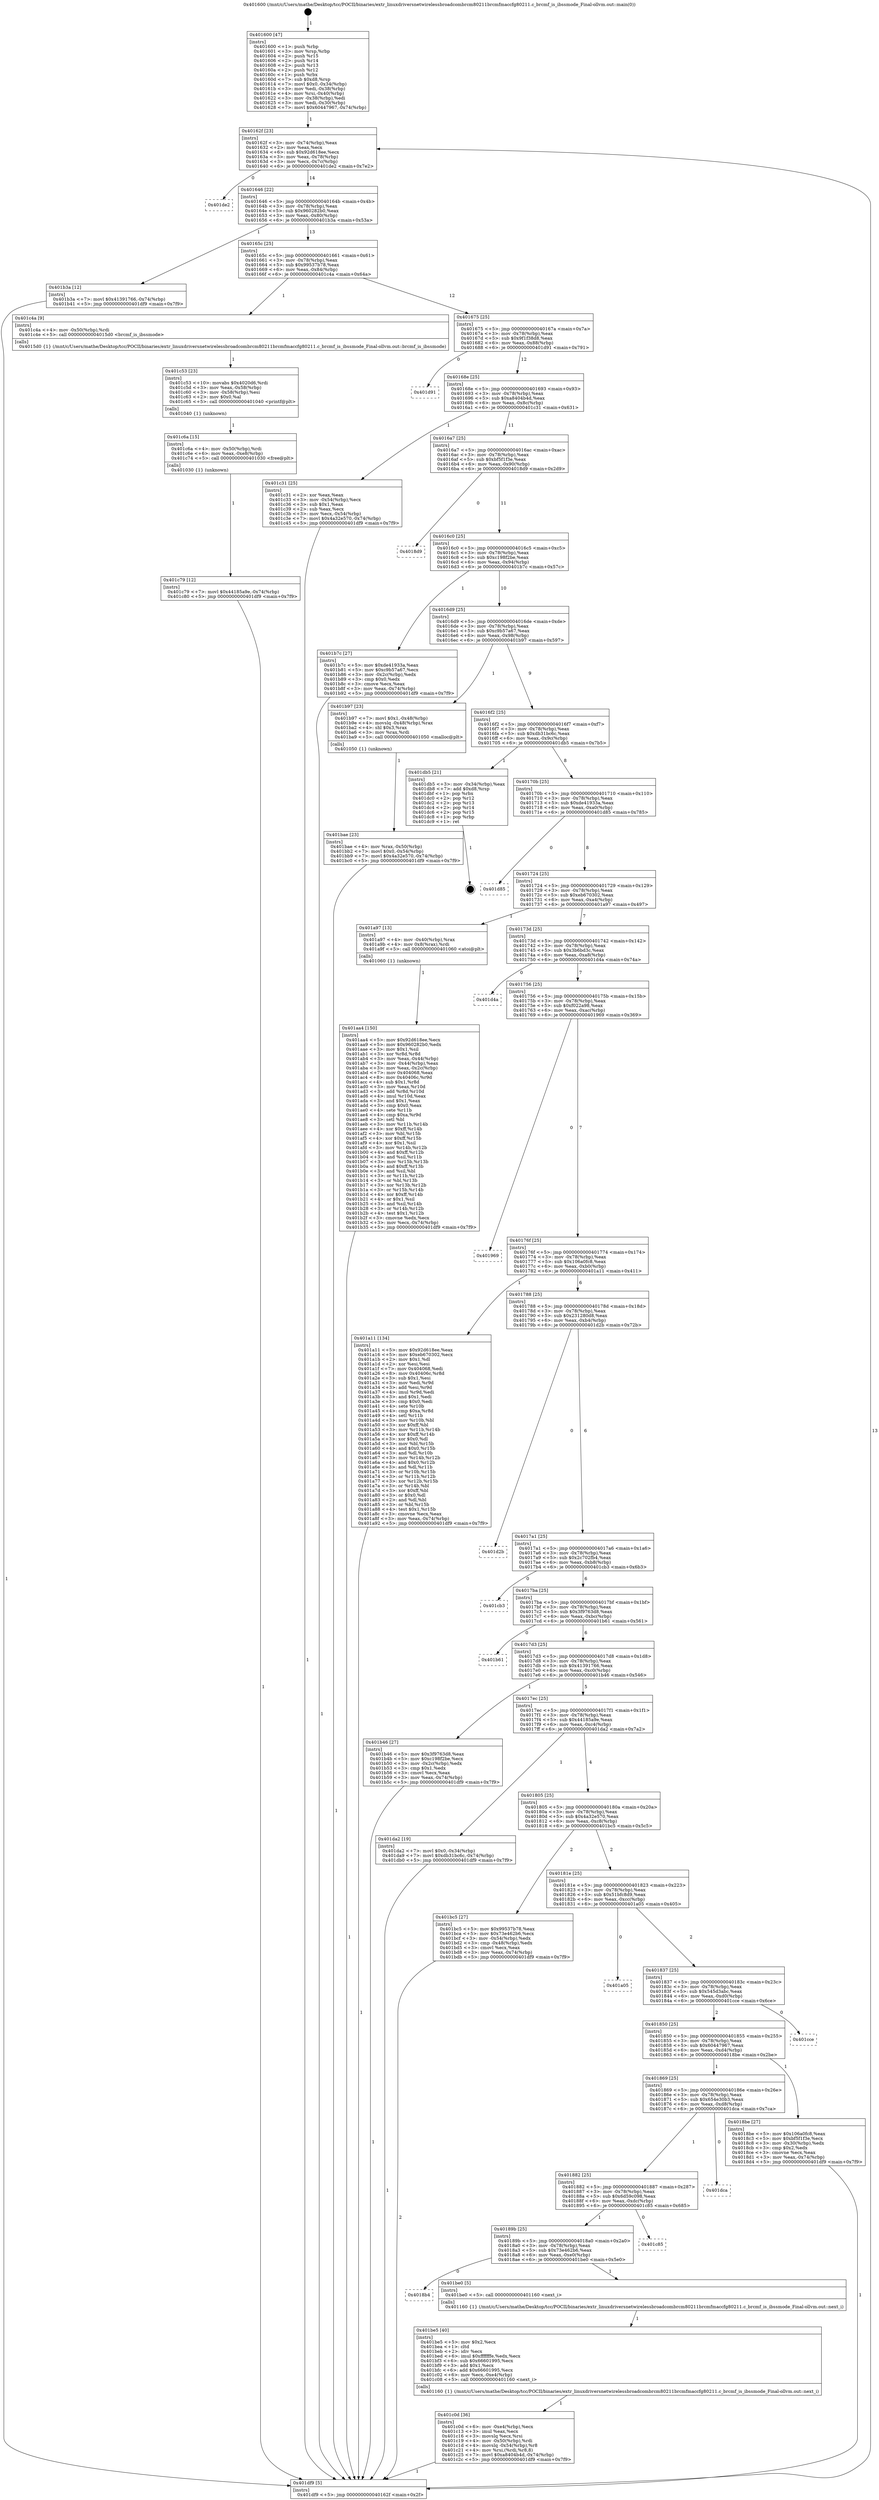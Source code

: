 digraph "0x401600" {
  label = "0x401600 (/mnt/c/Users/mathe/Desktop/tcc/POCII/binaries/extr_linuxdriversnetwirelessbroadcombrcm80211brcmfmaccfg80211.c_brcmf_is_ibssmode_Final-ollvm.out::main(0))"
  labelloc = "t"
  node[shape=record]

  Entry [label="",width=0.3,height=0.3,shape=circle,fillcolor=black,style=filled]
  "0x40162f" [label="{
     0x40162f [23]\l
     | [instrs]\l
     &nbsp;&nbsp;0x40162f \<+3\>: mov -0x74(%rbp),%eax\l
     &nbsp;&nbsp;0x401632 \<+2\>: mov %eax,%ecx\l
     &nbsp;&nbsp;0x401634 \<+6\>: sub $0x92d618ee,%ecx\l
     &nbsp;&nbsp;0x40163a \<+3\>: mov %eax,-0x78(%rbp)\l
     &nbsp;&nbsp;0x40163d \<+3\>: mov %ecx,-0x7c(%rbp)\l
     &nbsp;&nbsp;0x401640 \<+6\>: je 0000000000401de2 \<main+0x7e2\>\l
  }"]
  "0x401de2" [label="{
     0x401de2\l
  }", style=dashed]
  "0x401646" [label="{
     0x401646 [22]\l
     | [instrs]\l
     &nbsp;&nbsp;0x401646 \<+5\>: jmp 000000000040164b \<main+0x4b\>\l
     &nbsp;&nbsp;0x40164b \<+3\>: mov -0x78(%rbp),%eax\l
     &nbsp;&nbsp;0x40164e \<+5\>: sub $0x960282b0,%eax\l
     &nbsp;&nbsp;0x401653 \<+3\>: mov %eax,-0x80(%rbp)\l
     &nbsp;&nbsp;0x401656 \<+6\>: je 0000000000401b3a \<main+0x53a\>\l
  }"]
  Exit [label="",width=0.3,height=0.3,shape=circle,fillcolor=black,style=filled,peripheries=2]
  "0x401b3a" [label="{
     0x401b3a [12]\l
     | [instrs]\l
     &nbsp;&nbsp;0x401b3a \<+7\>: movl $0x41391766,-0x74(%rbp)\l
     &nbsp;&nbsp;0x401b41 \<+5\>: jmp 0000000000401df9 \<main+0x7f9\>\l
  }"]
  "0x40165c" [label="{
     0x40165c [25]\l
     | [instrs]\l
     &nbsp;&nbsp;0x40165c \<+5\>: jmp 0000000000401661 \<main+0x61\>\l
     &nbsp;&nbsp;0x401661 \<+3\>: mov -0x78(%rbp),%eax\l
     &nbsp;&nbsp;0x401664 \<+5\>: sub $0x99537b78,%eax\l
     &nbsp;&nbsp;0x401669 \<+6\>: mov %eax,-0x84(%rbp)\l
     &nbsp;&nbsp;0x40166f \<+6\>: je 0000000000401c4a \<main+0x64a\>\l
  }"]
  "0x401c79" [label="{
     0x401c79 [12]\l
     | [instrs]\l
     &nbsp;&nbsp;0x401c79 \<+7\>: movl $0x44185a9e,-0x74(%rbp)\l
     &nbsp;&nbsp;0x401c80 \<+5\>: jmp 0000000000401df9 \<main+0x7f9\>\l
  }"]
  "0x401c4a" [label="{
     0x401c4a [9]\l
     | [instrs]\l
     &nbsp;&nbsp;0x401c4a \<+4\>: mov -0x50(%rbp),%rdi\l
     &nbsp;&nbsp;0x401c4e \<+5\>: call 00000000004015d0 \<brcmf_is_ibssmode\>\l
     | [calls]\l
     &nbsp;&nbsp;0x4015d0 \{1\} (/mnt/c/Users/mathe/Desktop/tcc/POCII/binaries/extr_linuxdriversnetwirelessbroadcombrcm80211brcmfmaccfg80211.c_brcmf_is_ibssmode_Final-ollvm.out::brcmf_is_ibssmode)\l
  }"]
  "0x401675" [label="{
     0x401675 [25]\l
     | [instrs]\l
     &nbsp;&nbsp;0x401675 \<+5\>: jmp 000000000040167a \<main+0x7a\>\l
     &nbsp;&nbsp;0x40167a \<+3\>: mov -0x78(%rbp),%eax\l
     &nbsp;&nbsp;0x40167d \<+5\>: sub $0x9f1f38d8,%eax\l
     &nbsp;&nbsp;0x401682 \<+6\>: mov %eax,-0x88(%rbp)\l
     &nbsp;&nbsp;0x401688 \<+6\>: je 0000000000401d91 \<main+0x791\>\l
  }"]
  "0x401c6a" [label="{
     0x401c6a [15]\l
     | [instrs]\l
     &nbsp;&nbsp;0x401c6a \<+4\>: mov -0x50(%rbp),%rdi\l
     &nbsp;&nbsp;0x401c6e \<+6\>: mov %eax,-0xe8(%rbp)\l
     &nbsp;&nbsp;0x401c74 \<+5\>: call 0000000000401030 \<free@plt\>\l
     | [calls]\l
     &nbsp;&nbsp;0x401030 \{1\} (unknown)\l
  }"]
  "0x401d91" [label="{
     0x401d91\l
  }", style=dashed]
  "0x40168e" [label="{
     0x40168e [25]\l
     | [instrs]\l
     &nbsp;&nbsp;0x40168e \<+5\>: jmp 0000000000401693 \<main+0x93\>\l
     &nbsp;&nbsp;0x401693 \<+3\>: mov -0x78(%rbp),%eax\l
     &nbsp;&nbsp;0x401696 \<+5\>: sub $0xa8404b4d,%eax\l
     &nbsp;&nbsp;0x40169b \<+6\>: mov %eax,-0x8c(%rbp)\l
     &nbsp;&nbsp;0x4016a1 \<+6\>: je 0000000000401c31 \<main+0x631\>\l
  }"]
  "0x401c53" [label="{
     0x401c53 [23]\l
     | [instrs]\l
     &nbsp;&nbsp;0x401c53 \<+10\>: movabs $0x4020d6,%rdi\l
     &nbsp;&nbsp;0x401c5d \<+3\>: mov %eax,-0x58(%rbp)\l
     &nbsp;&nbsp;0x401c60 \<+3\>: mov -0x58(%rbp),%esi\l
     &nbsp;&nbsp;0x401c63 \<+2\>: mov $0x0,%al\l
     &nbsp;&nbsp;0x401c65 \<+5\>: call 0000000000401040 \<printf@plt\>\l
     | [calls]\l
     &nbsp;&nbsp;0x401040 \{1\} (unknown)\l
  }"]
  "0x401c31" [label="{
     0x401c31 [25]\l
     | [instrs]\l
     &nbsp;&nbsp;0x401c31 \<+2\>: xor %eax,%eax\l
     &nbsp;&nbsp;0x401c33 \<+3\>: mov -0x54(%rbp),%ecx\l
     &nbsp;&nbsp;0x401c36 \<+3\>: sub $0x1,%eax\l
     &nbsp;&nbsp;0x401c39 \<+2\>: sub %eax,%ecx\l
     &nbsp;&nbsp;0x401c3b \<+3\>: mov %ecx,-0x54(%rbp)\l
     &nbsp;&nbsp;0x401c3e \<+7\>: movl $0x4a32e570,-0x74(%rbp)\l
     &nbsp;&nbsp;0x401c45 \<+5\>: jmp 0000000000401df9 \<main+0x7f9\>\l
  }"]
  "0x4016a7" [label="{
     0x4016a7 [25]\l
     | [instrs]\l
     &nbsp;&nbsp;0x4016a7 \<+5\>: jmp 00000000004016ac \<main+0xac\>\l
     &nbsp;&nbsp;0x4016ac \<+3\>: mov -0x78(%rbp),%eax\l
     &nbsp;&nbsp;0x4016af \<+5\>: sub $0xbf5f1f3e,%eax\l
     &nbsp;&nbsp;0x4016b4 \<+6\>: mov %eax,-0x90(%rbp)\l
     &nbsp;&nbsp;0x4016ba \<+6\>: je 00000000004018d9 \<main+0x2d9\>\l
  }"]
  "0x401c0d" [label="{
     0x401c0d [36]\l
     | [instrs]\l
     &nbsp;&nbsp;0x401c0d \<+6\>: mov -0xe4(%rbp),%ecx\l
     &nbsp;&nbsp;0x401c13 \<+3\>: imul %eax,%ecx\l
     &nbsp;&nbsp;0x401c16 \<+3\>: movslq %ecx,%rsi\l
     &nbsp;&nbsp;0x401c19 \<+4\>: mov -0x50(%rbp),%rdi\l
     &nbsp;&nbsp;0x401c1d \<+4\>: movslq -0x54(%rbp),%r8\l
     &nbsp;&nbsp;0x401c21 \<+4\>: mov %rsi,(%rdi,%r8,8)\l
     &nbsp;&nbsp;0x401c25 \<+7\>: movl $0xa8404b4d,-0x74(%rbp)\l
     &nbsp;&nbsp;0x401c2c \<+5\>: jmp 0000000000401df9 \<main+0x7f9\>\l
  }"]
  "0x4018d9" [label="{
     0x4018d9\l
  }", style=dashed]
  "0x4016c0" [label="{
     0x4016c0 [25]\l
     | [instrs]\l
     &nbsp;&nbsp;0x4016c0 \<+5\>: jmp 00000000004016c5 \<main+0xc5\>\l
     &nbsp;&nbsp;0x4016c5 \<+3\>: mov -0x78(%rbp),%eax\l
     &nbsp;&nbsp;0x4016c8 \<+5\>: sub $0xc198f2be,%eax\l
     &nbsp;&nbsp;0x4016cd \<+6\>: mov %eax,-0x94(%rbp)\l
     &nbsp;&nbsp;0x4016d3 \<+6\>: je 0000000000401b7c \<main+0x57c\>\l
  }"]
  "0x401be5" [label="{
     0x401be5 [40]\l
     | [instrs]\l
     &nbsp;&nbsp;0x401be5 \<+5\>: mov $0x2,%ecx\l
     &nbsp;&nbsp;0x401bea \<+1\>: cltd\l
     &nbsp;&nbsp;0x401beb \<+2\>: idiv %ecx\l
     &nbsp;&nbsp;0x401bed \<+6\>: imul $0xfffffffe,%edx,%ecx\l
     &nbsp;&nbsp;0x401bf3 \<+6\>: sub $0x66601995,%ecx\l
     &nbsp;&nbsp;0x401bf9 \<+3\>: add $0x1,%ecx\l
     &nbsp;&nbsp;0x401bfc \<+6\>: add $0x66601995,%ecx\l
     &nbsp;&nbsp;0x401c02 \<+6\>: mov %ecx,-0xe4(%rbp)\l
     &nbsp;&nbsp;0x401c08 \<+5\>: call 0000000000401160 \<next_i\>\l
     | [calls]\l
     &nbsp;&nbsp;0x401160 \{1\} (/mnt/c/Users/mathe/Desktop/tcc/POCII/binaries/extr_linuxdriversnetwirelessbroadcombrcm80211brcmfmaccfg80211.c_brcmf_is_ibssmode_Final-ollvm.out::next_i)\l
  }"]
  "0x401b7c" [label="{
     0x401b7c [27]\l
     | [instrs]\l
     &nbsp;&nbsp;0x401b7c \<+5\>: mov $0xde41933a,%eax\l
     &nbsp;&nbsp;0x401b81 \<+5\>: mov $0xc9b57a67,%ecx\l
     &nbsp;&nbsp;0x401b86 \<+3\>: mov -0x2c(%rbp),%edx\l
     &nbsp;&nbsp;0x401b89 \<+3\>: cmp $0x0,%edx\l
     &nbsp;&nbsp;0x401b8c \<+3\>: cmove %ecx,%eax\l
     &nbsp;&nbsp;0x401b8f \<+3\>: mov %eax,-0x74(%rbp)\l
     &nbsp;&nbsp;0x401b92 \<+5\>: jmp 0000000000401df9 \<main+0x7f9\>\l
  }"]
  "0x4016d9" [label="{
     0x4016d9 [25]\l
     | [instrs]\l
     &nbsp;&nbsp;0x4016d9 \<+5\>: jmp 00000000004016de \<main+0xde\>\l
     &nbsp;&nbsp;0x4016de \<+3\>: mov -0x78(%rbp),%eax\l
     &nbsp;&nbsp;0x4016e1 \<+5\>: sub $0xc9b57a67,%eax\l
     &nbsp;&nbsp;0x4016e6 \<+6\>: mov %eax,-0x98(%rbp)\l
     &nbsp;&nbsp;0x4016ec \<+6\>: je 0000000000401b97 \<main+0x597\>\l
  }"]
  "0x4018b4" [label="{
     0x4018b4\l
  }", style=dashed]
  "0x401b97" [label="{
     0x401b97 [23]\l
     | [instrs]\l
     &nbsp;&nbsp;0x401b97 \<+7\>: movl $0x1,-0x48(%rbp)\l
     &nbsp;&nbsp;0x401b9e \<+4\>: movslq -0x48(%rbp),%rax\l
     &nbsp;&nbsp;0x401ba2 \<+4\>: shl $0x3,%rax\l
     &nbsp;&nbsp;0x401ba6 \<+3\>: mov %rax,%rdi\l
     &nbsp;&nbsp;0x401ba9 \<+5\>: call 0000000000401050 \<malloc@plt\>\l
     | [calls]\l
     &nbsp;&nbsp;0x401050 \{1\} (unknown)\l
  }"]
  "0x4016f2" [label="{
     0x4016f2 [25]\l
     | [instrs]\l
     &nbsp;&nbsp;0x4016f2 \<+5\>: jmp 00000000004016f7 \<main+0xf7\>\l
     &nbsp;&nbsp;0x4016f7 \<+3\>: mov -0x78(%rbp),%eax\l
     &nbsp;&nbsp;0x4016fa \<+5\>: sub $0xdb31bc6c,%eax\l
     &nbsp;&nbsp;0x4016ff \<+6\>: mov %eax,-0x9c(%rbp)\l
     &nbsp;&nbsp;0x401705 \<+6\>: je 0000000000401db5 \<main+0x7b5\>\l
  }"]
  "0x401be0" [label="{
     0x401be0 [5]\l
     | [instrs]\l
     &nbsp;&nbsp;0x401be0 \<+5\>: call 0000000000401160 \<next_i\>\l
     | [calls]\l
     &nbsp;&nbsp;0x401160 \{1\} (/mnt/c/Users/mathe/Desktop/tcc/POCII/binaries/extr_linuxdriversnetwirelessbroadcombrcm80211brcmfmaccfg80211.c_brcmf_is_ibssmode_Final-ollvm.out::next_i)\l
  }"]
  "0x401db5" [label="{
     0x401db5 [21]\l
     | [instrs]\l
     &nbsp;&nbsp;0x401db5 \<+3\>: mov -0x34(%rbp),%eax\l
     &nbsp;&nbsp;0x401db8 \<+7\>: add $0xd8,%rsp\l
     &nbsp;&nbsp;0x401dbf \<+1\>: pop %rbx\l
     &nbsp;&nbsp;0x401dc0 \<+2\>: pop %r12\l
     &nbsp;&nbsp;0x401dc2 \<+2\>: pop %r13\l
     &nbsp;&nbsp;0x401dc4 \<+2\>: pop %r14\l
     &nbsp;&nbsp;0x401dc6 \<+2\>: pop %r15\l
     &nbsp;&nbsp;0x401dc8 \<+1\>: pop %rbp\l
     &nbsp;&nbsp;0x401dc9 \<+1\>: ret\l
  }"]
  "0x40170b" [label="{
     0x40170b [25]\l
     | [instrs]\l
     &nbsp;&nbsp;0x40170b \<+5\>: jmp 0000000000401710 \<main+0x110\>\l
     &nbsp;&nbsp;0x401710 \<+3\>: mov -0x78(%rbp),%eax\l
     &nbsp;&nbsp;0x401713 \<+5\>: sub $0xde41933a,%eax\l
     &nbsp;&nbsp;0x401718 \<+6\>: mov %eax,-0xa0(%rbp)\l
     &nbsp;&nbsp;0x40171e \<+6\>: je 0000000000401d85 \<main+0x785\>\l
  }"]
  "0x40189b" [label="{
     0x40189b [25]\l
     | [instrs]\l
     &nbsp;&nbsp;0x40189b \<+5\>: jmp 00000000004018a0 \<main+0x2a0\>\l
     &nbsp;&nbsp;0x4018a0 \<+3\>: mov -0x78(%rbp),%eax\l
     &nbsp;&nbsp;0x4018a3 \<+5\>: sub $0x73e462b6,%eax\l
     &nbsp;&nbsp;0x4018a8 \<+6\>: mov %eax,-0xe0(%rbp)\l
     &nbsp;&nbsp;0x4018ae \<+6\>: je 0000000000401be0 \<main+0x5e0\>\l
  }"]
  "0x401d85" [label="{
     0x401d85\l
  }", style=dashed]
  "0x401724" [label="{
     0x401724 [25]\l
     | [instrs]\l
     &nbsp;&nbsp;0x401724 \<+5\>: jmp 0000000000401729 \<main+0x129\>\l
     &nbsp;&nbsp;0x401729 \<+3\>: mov -0x78(%rbp),%eax\l
     &nbsp;&nbsp;0x40172c \<+5\>: sub $0xeb670302,%eax\l
     &nbsp;&nbsp;0x401731 \<+6\>: mov %eax,-0xa4(%rbp)\l
     &nbsp;&nbsp;0x401737 \<+6\>: je 0000000000401a97 \<main+0x497\>\l
  }"]
  "0x401c85" [label="{
     0x401c85\l
  }", style=dashed]
  "0x401a97" [label="{
     0x401a97 [13]\l
     | [instrs]\l
     &nbsp;&nbsp;0x401a97 \<+4\>: mov -0x40(%rbp),%rax\l
     &nbsp;&nbsp;0x401a9b \<+4\>: mov 0x8(%rax),%rdi\l
     &nbsp;&nbsp;0x401a9f \<+5\>: call 0000000000401060 \<atoi@plt\>\l
     | [calls]\l
     &nbsp;&nbsp;0x401060 \{1\} (unknown)\l
  }"]
  "0x40173d" [label="{
     0x40173d [25]\l
     | [instrs]\l
     &nbsp;&nbsp;0x40173d \<+5\>: jmp 0000000000401742 \<main+0x142\>\l
     &nbsp;&nbsp;0x401742 \<+3\>: mov -0x78(%rbp),%eax\l
     &nbsp;&nbsp;0x401745 \<+5\>: sub $0x3b6bd3c,%eax\l
     &nbsp;&nbsp;0x40174a \<+6\>: mov %eax,-0xa8(%rbp)\l
     &nbsp;&nbsp;0x401750 \<+6\>: je 0000000000401d4a \<main+0x74a\>\l
  }"]
  "0x401882" [label="{
     0x401882 [25]\l
     | [instrs]\l
     &nbsp;&nbsp;0x401882 \<+5\>: jmp 0000000000401887 \<main+0x287\>\l
     &nbsp;&nbsp;0x401887 \<+3\>: mov -0x78(%rbp),%eax\l
     &nbsp;&nbsp;0x40188a \<+5\>: sub $0x6d59c098,%eax\l
     &nbsp;&nbsp;0x40188f \<+6\>: mov %eax,-0xdc(%rbp)\l
     &nbsp;&nbsp;0x401895 \<+6\>: je 0000000000401c85 \<main+0x685\>\l
  }"]
  "0x401d4a" [label="{
     0x401d4a\l
  }", style=dashed]
  "0x401756" [label="{
     0x401756 [25]\l
     | [instrs]\l
     &nbsp;&nbsp;0x401756 \<+5\>: jmp 000000000040175b \<main+0x15b\>\l
     &nbsp;&nbsp;0x40175b \<+3\>: mov -0x78(%rbp),%eax\l
     &nbsp;&nbsp;0x40175e \<+5\>: sub $0xf022a98,%eax\l
     &nbsp;&nbsp;0x401763 \<+6\>: mov %eax,-0xac(%rbp)\l
     &nbsp;&nbsp;0x401769 \<+6\>: je 0000000000401969 \<main+0x369\>\l
  }"]
  "0x401dca" [label="{
     0x401dca\l
  }", style=dashed]
  "0x401969" [label="{
     0x401969\l
  }", style=dashed]
  "0x40176f" [label="{
     0x40176f [25]\l
     | [instrs]\l
     &nbsp;&nbsp;0x40176f \<+5\>: jmp 0000000000401774 \<main+0x174\>\l
     &nbsp;&nbsp;0x401774 \<+3\>: mov -0x78(%rbp),%eax\l
     &nbsp;&nbsp;0x401777 \<+5\>: sub $0x106a0fc8,%eax\l
     &nbsp;&nbsp;0x40177c \<+6\>: mov %eax,-0xb0(%rbp)\l
     &nbsp;&nbsp;0x401782 \<+6\>: je 0000000000401a11 \<main+0x411\>\l
  }"]
  "0x401bae" [label="{
     0x401bae [23]\l
     | [instrs]\l
     &nbsp;&nbsp;0x401bae \<+4\>: mov %rax,-0x50(%rbp)\l
     &nbsp;&nbsp;0x401bb2 \<+7\>: movl $0x0,-0x54(%rbp)\l
     &nbsp;&nbsp;0x401bb9 \<+7\>: movl $0x4a32e570,-0x74(%rbp)\l
     &nbsp;&nbsp;0x401bc0 \<+5\>: jmp 0000000000401df9 \<main+0x7f9\>\l
  }"]
  "0x401a11" [label="{
     0x401a11 [134]\l
     | [instrs]\l
     &nbsp;&nbsp;0x401a11 \<+5\>: mov $0x92d618ee,%eax\l
     &nbsp;&nbsp;0x401a16 \<+5\>: mov $0xeb670302,%ecx\l
     &nbsp;&nbsp;0x401a1b \<+2\>: mov $0x1,%dl\l
     &nbsp;&nbsp;0x401a1d \<+2\>: xor %esi,%esi\l
     &nbsp;&nbsp;0x401a1f \<+7\>: mov 0x404068,%edi\l
     &nbsp;&nbsp;0x401a26 \<+8\>: mov 0x40406c,%r8d\l
     &nbsp;&nbsp;0x401a2e \<+3\>: sub $0x1,%esi\l
     &nbsp;&nbsp;0x401a31 \<+3\>: mov %edi,%r9d\l
     &nbsp;&nbsp;0x401a34 \<+3\>: add %esi,%r9d\l
     &nbsp;&nbsp;0x401a37 \<+4\>: imul %r9d,%edi\l
     &nbsp;&nbsp;0x401a3b \<+3\>: and $0x1,%edi\l
     &nbsp;&nbsp;0x401a3e \<+3\>: cmp $0x0,%edi\l
     &nbsp;&nbsp;0x401a41 \<+4\>: sete %r10b\l
     &nbsp;&nbsp;0x401a45 \<+4\>: cmp $0xa,%r8d\l
     &nbsp;&nbsp;0x401a49 \<+4\>: setl %r11b\l
     &nbsp;&nbsp;0x401a4d \<+3\>: mov %r10b,%bl\l
     &nbsp;&nbsp;0x401a50 \<+3\>: xor $0xff,%bl\l
     &nbsp;&nbsp;0x401a53 \<+3\>: mov %r11b,%r14b\l
     &nbsp;&nbsp;0x401a56 \<+4\>: xor $0xff,%r14b\l
     &nbsp;&nbsp;0x401a5a \<+3\>: xor $0x0,%dl\l
     &nbsp;&nbsp;0x401a5d \<+3\>: mov %bl,%r15b\l
     &nbsp;&nbsp;0x401a60 \<+4\>: and $0x0,%r15b\l
     &nbsp;&nbsp;0x401a64 \<+3\>: and %dl,%r10b\l
     &nbsp;&nbsp;0x401a67 \<+3\>: mov %r14b,%r12b\l
     &nbsp;&nbsp;0x401a6a \<+4\>: and $0x0,%r12b\l
     &nbsp;&nbsp;0x401a6e \<+3\>: and %dl,%r11b\l
     &nbsp;&nbsp;0x401a71 \<+3\>: or %r10b,%r15b\l
     &nbsp;&nbsp;0x401a74 \<+3\>: or %r11b,%r12b\l
     &nbsp;&nbsp;0x401a77 \<+3\>: xor %r12b,%r15b\l
     &nbsp;&nbsp;0x401a7a \<+3\>: or %r14b,%bl\l
     &nbsp;&nbsp;0x401a7d \<+3\>: xor $0xff,%bl\l
     &nbsp;&nbsp;0x401a80 \<+3\>: or $0x0,%dl\l
     &nbsp;&nbsp;0x401a83 \<+2\>: and %dl,%bl\l
     &nbsp;&nbsp;0x401a85 \<+3\>: or %bl,%r15b\l
     &nbsp;&nbsp;0x401a88 \<+4\>: test $0x1,%r15b\l
     &nbsp;&nbsp;0x401a8c \<+3\>: cmovne %ecx,%eax\l
     &nbsp;&nbsp;0x401a8f \<+3\>: mov %eax,-0x74(%rbp)\l
     &nbsp;&nbsp;0x401a92 \<+5\>: jmp 0000000000401df9 \<main+0x7f9\>\l
  }"]
  "0x401788" [label="{
     0x401788 [25]\l
     | [instrs]\l
     &nbsp;&nbsp;0x401788 \<+5\>: jmp 000000000040178d \<main+0x18d\>\l
     &nbsp;&nbsp;0x40178d \<+3\>: mov -0x78(%rbp),%eax\l
     &nbsp;&nbsp;0x401790 \<+5\>: sub $0x231280d8,%eax\l
     &nbsp;&nbsp;0x401795 \<+6\>: mov %eax,-0xb4(%rbp)\l
     &nbsp;&nbsp;0x40179b \<+6\>: je 0000000000401d2b \<main+0x72b\>\l
  }"]
  "0x401aa4" [label="{
     0x401aa4 [150]\l
     | [instrs]\l
     &nbsp;&nbsp;0x401aa4 \<+5\>: mov $0x92d618ee,%ecx\l
     &nbsp;&nbsp;0x401aa9 \<+5\>: mov $0x960282b0,%edx\l
     &nbsp;&nbsp;0x401aae \<+3\>: mov $0x1,%sil\l
     &nbsp;&nbsp;0x401ab1 \<+3\>: xor %r8d,%r8d\l
     &nbsp;&nbsp;0x401ab4 \<+3\>: mov %eax,-0x44(%rbp)\l
     &nbsp;&nbsp;0x401ab7 \<+3\>: mov -0x44(%rbp),%eax\l
     &nbsp;&nbsp;0x401aba \<+3\>: mov %eax,-0x2c(%rbp)\l
     &nbsp;&nbsp;0x401abd \<+7\>: mov 0x404068,%eax\l
     &nbsp;&nbsp;0x401ac4 \<+8\>: mov 0x40406c,%r9d\l
     &nbsp;&nbsp;0x401acc \<+4\>: sub $0x1,%r8d\l
     &nbsp;&nbsp;0x401ad0 \<+3\>: mov %eax,%r10d\l
     &nbsp;&nbsp;0x401ad3 \<+3\>: add %r8d,%r10d\l
     &nbsp;&nbsp;0x401ad6 \<+4\>: imul %r10d,%eax\l
     &nbsp;&nbsp;0x401ada \<+3\>: and $0x1,%eax\l
     &nbsp;&nbsp;0x401add \<+3\>: cmp $0x0,%eax\l
     &nbsp;&nbsp;0x401ae0 \<+4\>: sete %r11b\l
     &nbsp;&nbsp;0x401ae4 \<+4\>: cmp $0xa,%r9d\l
     &nbsp;&nbsp;0x401ae8 \<+3\>: setl %bl\l
     &nbsp;&nbsp;0x401aeb \<+3\>: mov %r11b,%r14b\l
     &nbsp;&nbsp;0x401aee \<+4\>: xor $0xff,%r14b\l
     &nbsp;&nbsp;0x401af2 \<+3\>: mov %bl,%r15b\l
     &nbsp;&nbsp;0x401af5 \<+4\>: xor $0xff,%r15b\l
     &nbsp;&nbsp;0x401af9 \<+4\>: xor $0x1,%sil\l
     &nbsp;&nbsp;0x401afd \<+3\>: mov %r14b,%r12b\l
     &nbsp;&nbsp;0x401b00 \<+4\>: and $0xff,%r12b\l
     &nbsp;&nbsp;0x401b04 \<+3\>: and %sil,%r11b\l
     &nbsp;&nbsp;0x401b07 \<+3\>: mov %r15b,%r13b\l
     &nbsp;&nbsp;0x401b0a \<+4\>: and $0xff,%r13b\l
     &nbsp;&nbsp;0x401b0e \<+3\>: and %sil,%bl\l
     &nbsp;&nbsp;0x401b11 \<+3\>: or %r11b,%r12b\l
     &nbsp;&nbsp;0x401b14 \<+3\>: or %bl,%r13b\l
     &nbsp;&nbsp;0x401b17 \<+3\>: xor %r13b,%r12b\l
     &nbsp;&nbsp;0x401b1a \<+3\>: or %r15b,%r14b\l
     &nbsp;&nbsp;0x401b1d \<+4\>: xor $0xff,%r14b\l
     &nbsp;&nbsp;0x401b21 \<+4\>: or $0x1,%sil\l
     &nbsp;&nbsp;0x401b25 \<+3\>: and %sil,%r14b\l
     &nbsp;&nbsp;0x401b28 \<+3\>: or %r14b,%r12b\l
     &nbsp;&nbsp;0x401b2b \<+4\>: test $0x1,%r12b\l
     &nbsp;&nbsp;0x401b2f \<+3\>: cmovne %edx,%ecx\l
     &nbsp;&nbsp;0x401b32 \<+3\>: mov %ecx,-0x74(%rbp)\l
     &nbsp;&nbsp;0x401b35 \<+5\>: jmp 0000000000401df9 \<main+0x7f9\>\l
  }"]
  "0x401d2b" [label="{
     0x401d2b\l
  }", style=dashed]
  "0x4017a1" [label="{
     0x4017a1 [25]\l
     | [instrs]\l
     &nbsp;&nbsp;0x4017a1 \<+5\>: jmp 00000000004017a6 \<main+0x1a6\>\l
     &nbsp;&nbsp;0x4017a6 \<+3\>: mov -0x78(%rbp),%eax\l
     &nbsp;&nbsp;0x4017a9 \<+5\>: sub $0x2c702fb4,%eax\l
     &nbsp;&nbsp;0x4017ae \<+6\>: mov %eax,-0xb8(%rbp)\l
     &nbsp;&nbsp;0x4017b4 \<+6\>: je 0000000000401cb3 \<main+0x6b3\>\l
  }"]
  "0x401600" [label="{
     0x401600 [47]\l
     | [instrs]\l
     &nbsp;&nbsp;0x401600 \<+1\>: push %rbp\l
     &nbsp;&nbsp;0x401601 \<+3\>: mov %rsp,%rbp\l
     &nbsp;&nbsp;0x401604 \<+2\>: push %r15\l
     &nbsp;&nbsp;0x401606 \<+2\>: push %r14\l
     &nbsp;&nbsp;0x401608 \<+2\>: push %r13\l
     &nbsp;&nbsp;0x40160a \<+2\>: push %r12\l
     &nbsp;&nbsp;0x40160c \<+1\>: push %rbx\l
     &nbsp;&nbsp;0x40160d \<+7\>: sub $0xd8,%rsp\l
     &nbsp;&nbsp;0x401614 \<+7\>: movl $0x0,-0x34(%rbp)\l
     &nbsp;&nbsp;0x40161b \<+3\>: mov %edi,-0x38(%rbp)\l
     &nbsp;&nbsp;0x40161e \<+4\>: mov %rsi,-0x40(%rbp)\l
     &nbsp;&nbsp;0x401622 \<+3\>: mov -0x38(%rbp),%edi\l
     &nbsp;&nbsp;0x401625 \<+3\>: mov %edi,-0x30(%rbp)\l
     &nbsp;&nbsp;0x401628 \<+7\>: movl $0x60447967,-0x74(%rbp)\l
  }"]
  "0x401cb3" [label="{
     0x401cb3\l
  }", style=dashed]
  "0x4017ba" [label="{
     0x4017ba [25]\l
     | [instrs]\l
     &nbsp;&nbsp;0x4017ba \<+5\>: jmp 00000000004017bf \<main+0x1bf\>\l
     &nbsp;&nbsp;0x4017bf \<+3\>: mov -0x78(%rbp),%eax\l
     &nbsp;&nbsp;0x4017c2 \<+5\>: sub $0x3f9763d8,%eax\l
     &nbsp;&nbsp;0x4017c7 \<+6\>: mov %eax,-0xbc(%rbp)\l
     &nbsp;&nbsp;0x4017cd \<+6\>: je 0000000000401b61 \<main+0x561\>\l
  }"]
  "0x401df9" [label="{
     0x401df9 [5]\l
     | [instrs]\l
     &nbsp;&nbsp;0x401df9 \<+5\>: jmp 000000000040162f \<main+0x2f\>\l
  }"]
  "0x401b61" [label="{
     0x401b61\l
  }", style=dashed]
  "0x4017d3" [label="{
     0x4017d3 [25]\l
     | [instrs]\l
     &nbsp;&nbsp;0x4017d3 \<+5\>: jmp 00000000004017d8 \<main+0x1d8\>\l
     &nbsp;&nbsp;0x4017d8 \<+3\>: mov -0x78(%rbp),%eax\l
     &nbsp;&nbsp;0x4017db \<+5\>: sub $0x41391766,%eax\l
     &nbsp;&nbsp;0x4017e0 \<+6\>: mov %eax,-0xc0(%rbp)\l
     &nbsp;&nbsp;0x4017e6 \<+6\>: je 0000000000401b46 \<main+0x546\>\l
  }"]
  "0x401869" [label="{
     0x401869 [25]\l
     | [instrs]\l
     &nbsp;&nbsp;0x401869 \<+5\>: jmp 000000000040186e \<main+0x26e\>\l
     &nbsp;&nbsp;0x40186e \<+3\>: mov -0x78(%rbp),%eax\l
     &nbsp;&nbsp;0x401871 \<+5\>: sub $0x654e30b3,%eax\l
     &nbsp;&nbsp;0x401876 \<+6\>: mov %eax,-0xd8(%rbp)\l
     &nbsp;&nbsp;0x40187c \<+6\>: je 0000000000401dca \<main+0x7ca\>\l
  }"]
  "0x401b46" [label="{
     0x401b46 [27]\l
     | [instrs]\l
     &nbsp;&nbsp;0x401b46 \<+5\>: mov $0x3f9763d8,%eax\l
     &nbsp;&nbsp;0x401b4b \<+5\>: mov $0xc198f2be,%ecx\l
     &nbsp;&nbsp;0x401b50 \<+3\>: mov -0x2c(%rbp),%edx\l
     &nbsp;&nbsp;0x401b53 \<+3\>: cmp $0x1,%edx\l
     &nbsp;&nbsp;0x401b56 \<+3\>: cmovl %ecx,%eax\l
     &nbsp;&nbsp;0x401b59 \<+3\>: mov %eax,-0x74(%rbp)\l
     &nbsp;&nbsp;0x401b5c \<+5\>: jmp 0000000000401df9 \<main+0x7f9\>\l
  }"]
  "0x4017ec" [label="{
     0x4017ec [25]\l
     | [instrs]\l
     &nbsp;&nbsp;0x4017ec \<+5\>: jmp 00000000004017f1 \<main+0x1f1\>\l
     &nbsp;&nbsp;0x4017f1 \<+3\>: mov -0x78(%rbp),%eax\l
     &nbsp;&nbsp;0x4017f4 \<+5\>: sub $0x44185a9e,%eax\l
     &nbsp;&nbsp;0x4017f9 \<+6\>: mov %eax,-0xc4(%rbp)\l
     &nbsp;&nbsp;0x4017ff \<+6\>: je 0000000000401da2 \<main+0x7a2\>\l
  }"]
  "0x4018be" [label="{
     0x4018be [27]\l
     | [instrs]\l
     &nbsp;&nbsp;0x4018be \<+5\>: mov $0x106a0fc8,%eax\l
     &nbsp;&nbsp;0x4018c3 \<+5\>: mov $0xbf5f1f3e,%ecx\l
     &nbsp;&nbsp;0x4018c8 \<+3\>: mov -0x30(%rbp),%edx\l
     &nbsp;&nbsp;0x4018cb \<+3\>: cmp $0x2,%edx\l
     &nbsp;&nbsp;0x4018ce \<+3\>: cmovne %ecx,%eax\l
     &nbsp;&nbsp;0x4018d1 \<+3\>: mov %eax,-0x74(%rbp)\l
     &nbsp;&nbsp;0x4018d4 \<+5\>: jmp 0000000000401df9 \<main+0x7f9\>\l
  }"]
  "0x401da2" [label="{
     0x401da2 [19]\l
     | [instrs]\l
     &nbsp;&nbsp;0x401da2 \<+7\>: movl $0x0,-0x34(%rbp)\l
     &nbsp;&nbsp;0x401da9 \<+7\>: movl $0xdb31bc6c,-0x74(%rbp)\l
     &nbsp;&nbsp;0x401db0 \<+5\>: jmp 0000000000401df9 \<main+0x7f9\>\l
  }"]
  "0x401805" [label="{
     0x401805 [25]\l
     | [instrs]\l
     &nbsp;&nbsp;0x401805 \<+5\>: jmp 000000000040180a \<main+0x20a\>\l
     &nbsp;&nbsp;0x40180a \<+3\>: mov -0x78(%rbp),%eax\l
     &nbsp;&nbsp;0x40180d \<+5\>: sub $0x4a32e570,%eax\l
     &nbsp;&nbsp;0x401812 \<+6\>: mov %eax,-0xc8(%rbp)\l
     &nbsp;&nbsp;0x401818 \<+6\>: je 0000000000401bc5 \<main+0x5c5\>\l
  }"]
  "0x401850" [label="{
     0x401850 [25]\l
     | [instrs]\l
     &nbsp;&nbsp;0x401850 \<+5\>: jmp 0000000000401855 \<main+0x255\>\l
     &nbsp;&nbsp;0x401855 \<+3\>: mov -0x78(%rbp),%eax\l
     &nbsp;&nbsp;0x401858 \<+5\>: sub $0x60447967,%eax\l
     &nbsp;&nbsp;0x40185d \<+6\>: mov %eax,-0xd4(%rbp)\l
     &nbsp;&nbsp;0x401863 \<+6\>: je 00000000004018be \<main+0x2be\>\l
  }"]
  "0x401bc5" [label="{
     0x401bc5 [27]\l
     | [instrs]\l
     &nbsp;&nbsp;0x401bc5 \<+5\>: mov $0x99537b78,%eax\l
     &nbsp;&nbsp;0x401bca \<+5\>: mov $0x73e462b6,%ecx\l
     &nbsp;&nbsp;0x401bcf \<+3\>: mov -0x54(%rbp),%edx\l
     &nbsp;&nbsp;0x401bd2 \<+3\>: cmp -0x48(%rbp),%edx\l
     &nbsp;&nbsp;0x401bd5 \<+3\>: cmovl %ecx,%eax\l
     &nbsp;&nbsp;0x401bd8 \<+3\>: mov %eax,-0x74(%rbp)\l
     &nbsp;&nbsp;0x401bdb \<+5\>: jmp 0000000000401df9 \<main+0x7f9\>\l
  }"]
  "0x40181e" [label="{
     0x40181e [25]\l
     | [instrs]\l
     &nbsp;&nbsp;0x40181e \<+5\>: jmp 0000000000401823 \<main+0x223\>\l
     &nbsp;&nbsp;0x401823 \<+3\>: mov -0x78(%rbp),%eax\l
     &nbsp;&nbsp;0x401826 \<+5\>: sub $0x51bfc8d9,%eax\l
     &nbsp;&nbsp;0x40182b \<+6\>: mov %eax,-0xcc(%rbp)\l
     &nbsp;&nbsp;0x401831 \<+6\>: je 0000000000401a05 \<main+0x405\>\l
  }"]
  "0x401cce" [label="{
     0x401cce\l
  }", style=dashed]
  "0x401a05" [label="{
     0x401a05\l
  }", style=dashed]
  "0x401837" [label="{
     0x401837 [25]\l
     | [instrs]\l
     &nbsp;&nbsp;0x401837 \<+5\>: jmp 000000000040183c \<main+0x23c\>\l
     &nbsp;&nbsp;0x40183c \<+3\>: mov -0x78(%rbp),%eax\l
     &nbsp;&nbsp;0x40183f \<+5\>: sub $0x545d3abc,%eax\l
     &nbsp;&nbsp;0x401844 \<+6\>: mov %eax,-0xd0(%rbp)\l
     &nbsp;&nbsp;0x40184a \<+6\>: je 0000000000401cce \<main+0x6ce\>\l
  }"]
  Entry -> "0x401600" [label=" 1"]
  "0x40162f" -> "0x401de2" [label=" 0"]
  "0x40162f" -> "0x401646" [label=" 14"]
  "0x401db5" -> Exit [label=" 1"]
  "0x401646" -> "0x401b3a" [label=" 1"]
  "0x401646" -> "0x40165c" [label=" 13"]
  "0x401da2" -> "0x401df9" [label=" 1"]
  "0x40165c" -> "0x401c4a" [label=" 1"]
  "0x40165c" -> "0x401675" [label=" 12"]
  "0x401c79" -> "0x401df9" [label=" 1"]
  "0x401675" -> "0x401d91" [label=" 0"]
  "0x401675" -> "0x40168e" [label=" 12"]
  "0x401c6a" -> "0x401c79" [label=" 1"]
  "0x40168e" -> "0x401c31" [label=" 1"]
  "0x40168e" -> "0x4016a7" [label=" 11"]
  "0x401c53" -> "0x401c6a" [label=" 1"]
  "0x4016a7" -> "0x4018d9" [label=" 0"]
  "0x4016a7" -> "0x4016c0" [label=" 11"]
  "0x401c4a" -> "0x401c53" [label=" 1"]
  "0x4016c0" -> "0x401b7c" [label=" 1"]
  "0x4016c0" -> "0x4016d9" [label=" 10"]
  "0x401c31" -> "0x401df9" [label=" 1"]
  "0x4016d9" -> "0x401b97" [label=" 1"]
  "0x4016d9" -> "0x4016f2" [label=" 9"]
  "0x401c0d" -> "0x401df9" [label=" 1"]
  "0x4016f2" -> "0x401db5" [label=" 1"]
  "0x4016f2" -> "0x40170b" [label=" 8"]
  "0x401be5" -> "0x401c0d" [label=" 1"]
  "0x40170b" -> "0x401d85" [label=" 0"]
  "0x40170b" -> "0x401724" [label=" 8"]
  "0x40189b" -> "0x4018b4" [label=" 0"]
  "0x401724" -> "0x401a97" [label=" 1"]
  "0x401724" -> "0x40173d" [label=" 7"]
  "0x40189b" -> "0x401be0" [label=" 1"]
  "0x40173d" -> "0x401d4a" [label=" 0"]
  "0x40173d" -> "0x401756" [label=" 7"]
  "0x401882" -> "0x40189b" [label=" 1"]
  "0x401756" -> "0x401969" [label=" 0"]
  "0x401756" -> "0x40176f" [label=" 7"]
  "0x401882" -> "0x401c85" [label=" 0"]
  "0x40176f" -> "0x401a11" [label=" 1"]
  "0x40176f" -> "0x401788" [label=" 6"]
  "0x401869" -> "0x401882" [label=" 1"]
  "0x401788" -> "0x401d2b" [label=" 0"]
  "0x401788" -> "0x4017a1" [label=" 6"]
  "0x401869" -> "0x401dca" [label=" 0"]
  "0x4017a1" -> "0x401cb3" [label=" 0"]
  "0x4017a1" -> "0x4017ba" [label=" 6"]
  "0x401be0" -> "0x401be5" [label=" 1"]
  "0x4017ba" -> "0x401b61" [label=" 0"]
  "0x4017ba" -> "0x4017d3" [label=" 6"]
  "0x401bc5" -> "0x401df9" [label=" 2"]
  "0x4017d3" -> "0x401b46" [label=" 1"]
  "0x4017d3" -> "0x4017ec" [label=" 5"]
  "0x401bae" -> "0x401df9" [label=" 1"]
  "0x4017ec" -> "0x401da2" [label=" 1"]
  "0x4017ec" -> "0x401805" [label=" 4"]
  "0x401b97" -> "0x401bae" [label=" 1"]
  "0x401805" -> "0x401bc5" [label=" 2"]
  "0x401805" -> "0x40181e" [label=" 2"]
  "0x401b46" -> "0x401df9" [label=" 1"]
  "0x40181e" -> "0x401a05" [label=" 0"]
  "0x40181e" -> "0x401837" [label=" 2"]
  "0x401b3a" -> "0x401df9" [label=" 1"]
  "0x401837" -> "0x401cce" [label=" 0"]
  "0x401837" -> "0x401850" [label=" 2"]
  "0x401b7c" -> "0x401df9" [label=" 1"]
  "0x401850" -> "0x4018be" [label=" 1"]
  "0x401850" -> "0x401869" [label=" 1"]
  "0x4018be" -> "0x401df9" [label=" 1"]
  "0x401600" -> "0x40162f" [label=" 1"]
  "0x401df9" -> "0x40162f" [label=" 13"]
  "0x401a11" -> "0x401df9" [label=" 1"]
  "0x401a97" -> "0x401aa4" [label=" 1"]
  "0x401aa4" -> "0x401df9" [label=" 1"]
}
